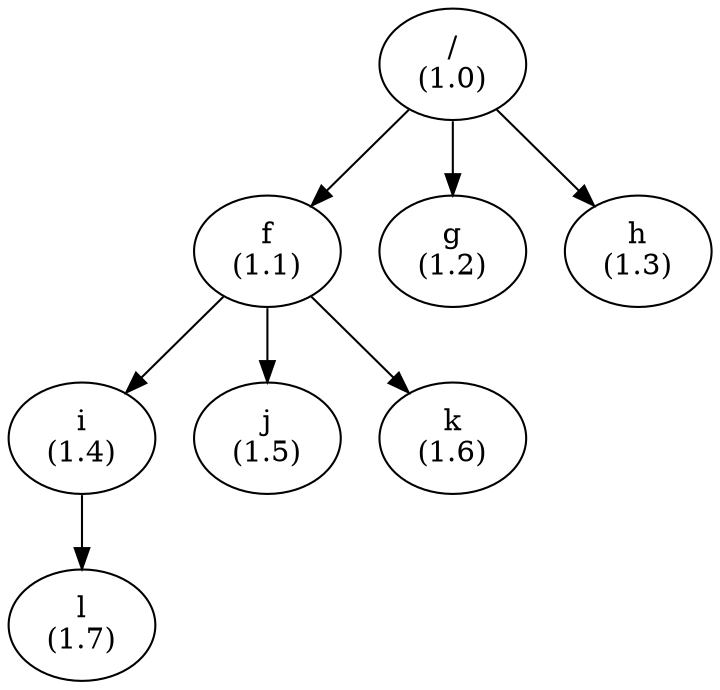 digraph "object_server1" {
	graph [
		fontsize = "14"
		fontname = "Times-Roman"
		fontcolor = "black"
		bb = "0,0,420.977444,418.807615"
		color = "black"
	]
	node [
		fontsize = "14"
		fontname = "Times-Roman"
		fontcolor = "black"
		shape = "ellipse"
		color = "black"
	]
	edge [
		fontsize = "14"
		fontname = "Times-Roman"
		fontcolor = "black"
		color = "black"
	]
	"/" [
		label = "\N\n(1.0)\r"
	]
	"f" [
		label = "\N\n(1.1)\r"
	]
	"g" [
		label = "\N\n(1.2)\r"
	]
	"h" [
		label = "\N\n(1.3)\r"
	]
	"i" [
		label = "\N\n(1.4)\r"
	]
	"j" [
		label = "\N\n(1.5)\r"
	]
	"k" [
		label = "\N\n(1.6)\r"
	]
	"l" [
		label = "\N\n(1.7)\r"
	]
	"/" -> "f"
	"/" -> "g"
	"/" -> "h"
	"f" -> "i"
	"f" -> "j"
	"f" -> "k"
	"i" -> "l"
}
